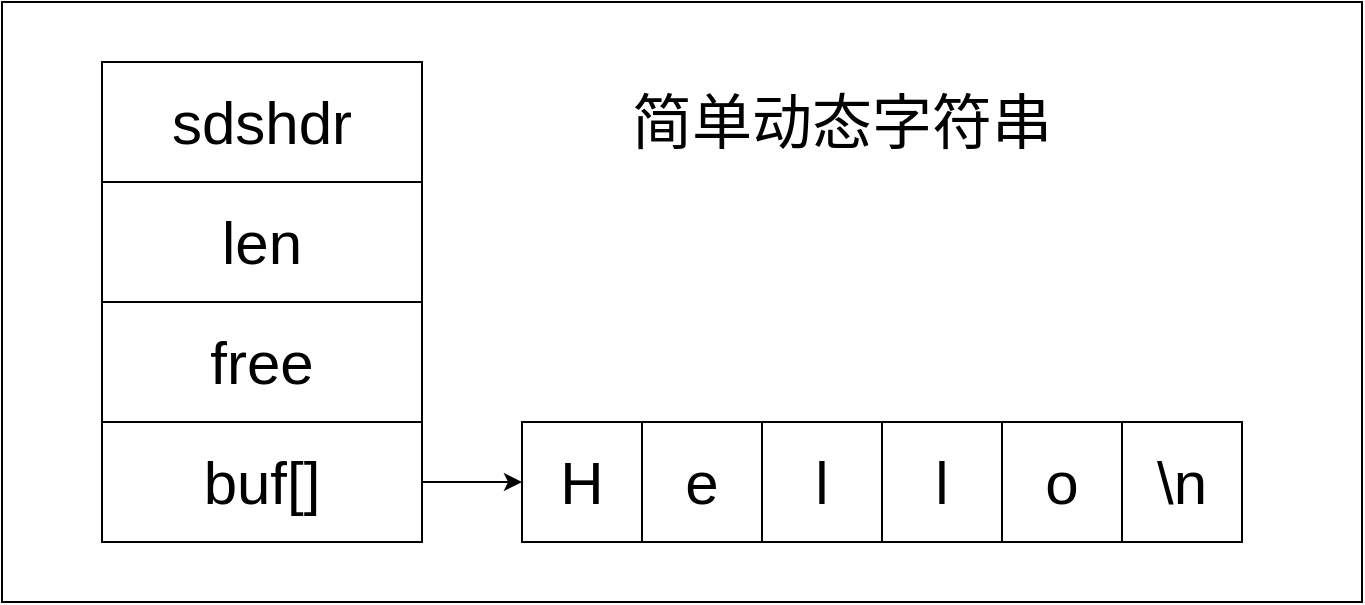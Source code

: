 <mxfile version="14.6.13" type="device"><diagram id="8Uz766uqwOmrY34yzUoJ" name="第 1 页"><mxGraphModel dx="1209" dy="809" grid="1" gridSize="10" guides="1" tooltips="1" connect="1" arrows="1" fold="1" page="1" pageScale="1" pageWidth="827" pageHeight="1169" math="0" shadow="0"><root><mxCell id="0"/><mxCell id="1" parent="0"/><mxCell id="03lpKtdQyLrsqTc8j43h-1" value="" style="rounded=0;whiteSpace=wrap;html=1;" vertex="1" parent="1"><mxGeometry x="50" y="200" width="680" height="300" as="geometry"/></mxCell><mxCell id="03lpKtdQyLrsqTc8j43h-2" value="" style="rounded=0;whiteSpace=wrap;html=1;" vertex="1" parent="1"><mxGeometry x="100" y="230" width="160" height="240" as="geometry"/></mxCell><mxCell id="03lpKtdQyLrsqTc8j43h-3" value="" style="rounded=0;whiteSpace=wrap;html=1;" vertex="1" parent="1"><mxGeometry x="100" y="350" width="160" height="60" as="geometry"/></mxCell><mxCell id="03lpKtdQyLrsqTc8j43h-4" value="" style="rounded=0;whiteSpace=wrap;html=1;" vertex="1" parent="1"><mxGeometry x="100" y="290" width="160" height="60" as="geometry"/></mxCell><mxCell id="03lpKtdQyLrsqTc8j43h-28" style="edgeStyle=orthogonalEdgeStyle;rounded=0;orthogonalLoop=1;jettySize=auto;html=1;entryX=0;entryY=0.5;entryDx=0;entryDy=0;fontSize=30;" edge="1" parent="1" source="03lpKtdQyLrsqTc8j43h-5" target="03lpKtdQyLrsqTc8j43h-11"><mxGeometry relative="1" as="geometry"/></mxCell><mxCell id="03lpKtdQyLrsqTc8j43h-5" value="" style="rounded=0;whiteSpace=wrap;html=1;" vertex="1" parent="1"><mxGeometry x="100" y="410" width="160" height="60" as="geometry"/></mxCell><mxCell id="03lpKtdQyLrsqTc8j43h-6" value="sdshdr" style="text;html=1;strokeColor=none;fillColor=none;align=center;verticalAlign=middle;whiteSpace=wrap;rounded=0;fontSize=30;" vertex="1" parent="1"><mxGeometry x="130" y="240" width="100" height="40" as="geometry"/></mxCell><mxCell id="03lpKtdQyLrsqTc8j43h-7" value="len" style="text;html=1;strokeColor=none;fillColor=none;align=center;verticalAlign=middle;whiteSpace=wrap;rounded=0;fontSize=30;" vertex="1" parent="1"><mxGeometry x="130" y="295" width="100" height="50" as="geometry"/></mxCell><mxCell id="03lpKtdQyLrsqTc8j43h-8" value="free" style="text;html=1;strokeColor=none;fillColor=none;align=center;verticalAlign=middle;whiteSpace=wrap;rounded=0;fontSize=30;" vertex="1" parent="1"><mxGeometry x="160" y="370" width="40" height="20" as="geometry"/></mxCell><mxCell id="03lpKtdQyLrsqTc8j43h-9" value="buf[]" style="text;html=1;strokeColor=none;fillColor=none;align=center;verticalAlign=middle;whiteSpace=wrap;rounded=0;fontSize=30;" vertex="1" parent="1"><mxGeometry x="160" y="430" width="40" height="20" as="geometry"/></mxCell><mxCell id="03lpKtdQyLrsqTc8j43h-10" value="" style="rounded=0;whiteSpace=wrap;html=1;fontSize=30;" vertex="1" parent="1"><mxGeometry x="310" y="410" width="360" height="60" as="geometry"/></mxCell><mxCell id="03lpKtdQyLrsqTc8j43h-11" value="" style="rounded=0;whiteSpace=wrap;html=1;fontSize=30;" vertex="1" parent="1"><mxGeometry x="310" y="410" width="60" height="60" as="geometry"/></mxCell><mxCell id="03lpKtdQyLrsqTc8j43h-12" value="" style="rounded=0;whiteSpace=wrap;html=1;fontSize=30;" vertex="1" parent="1"><mxGeometry x="370" y="410" width="60" height="60" as="geometry"/></mxCell><mxCell id="03lpKtdQyLrsqTc8j43h-13" value="" style="rounded=0;whiteSpace=wrap;html=1;fontSize=30;" vertex="1" parent="1"><mxGeometry x="430" y="410" width="60" height="60" as="geometry"/></mxCell><mxCell id="03lpKtdQyLrsqTc8j43h-14" value="" style="rounded=0;whiteSpace=wrap;html=1;fontSize=30;" vertex="1" parent="1"><mxGeometry x="490" y="410" width="60" height="60" as="geometry"/></mxCell><mxCell id="03lpKtdQyLrsqTc8j43h-15" value="" style="rounded=0;whiteSpace=wrap;html=1;fontSize=30;" vertex="1" parent="1"><mxGeometry x="550" y="410" width="60" height="60" as="geometry"/></mxCell><mxCell id="03lpKtdQyLrsqTc8j43h-16" value="" style="rounded=0;whiteSpace=wrap;html=1;fontSize=30;" vertex="1" parent="1"><mxGeometry x="610" y="410" width="60" height="60" as="geometry"/></mxCell><mxCell id="03lpKtdQyLrsqTc8j43h-17" value="H" style="text;html=1;strokeColor=none;fillColor=none;align=center;verticalAlign=middle;whiteSpace=wrap;rounded=0;fontSize=30;" vertex="1" parent="1"><mxGeometry x="320" y="430" width="40" height="20" as="geometry"/></mxCell><mxCell id="03lpKtdQyLrsqTc8j43h-21" value="l" style="text;html=1;strokeColor=none;fillColor=none;align=center;verticalAlign=middle;whiteSpace=wrap;rounded=0;fontSize=30;" vertex="1" parent="1"><mxGeometry x="440" y="430" width="40" height="20" as="geometry"/></mxCell><mxCell id="03lpKtdQyLrsqTc8j43h-22" value="e" style="text;html=1;strokeColor=none;fillColor=none;align=center;verticalAlign=middle;whiteSpace=wrap;rounded=0;fontSize=30;" vertex="1" parent="1"><mxGeometry x="380" y="430" width="40" height="20" as="geometry"/></mxCell><mxCell id="03lpKtdQyLrsqTc8j43h-23" value="l" style="text;html=1;strokeColor=none;fillColor=none;align=center;verticalAlign=middle;whiteSpace=wrap;rounded=0;fontSize=30;" vertex="1" parent="1"><mxGeometry x="500" y="430" width="40" height="20" as="geometry"/></mxCell><mxCell id="03lpKtdQyLrsqTc8j43h-24" value="o" style="text;html=1;strokeColor=none;fillColor=none;align=center;verticalAlign=middle;whiteSpace=wrap;rounded=0;fontSize=30;" vertex="1" parent="1"><mxGeometry x="560" y="430" width="40" height="20" as="geometry"/></mxCell><mxCell id="03lpKtdQyLrsqTc8j43h-25" value="\n" style="text;html=1;strokeColor=none;fillColor=none;align=center;verticalAlign=middle;whiteSpace=wrap;rounded=0;fontSize=30;" vertex="1" parent="1"><mxGeometry x="620" y="430" width="40" height="20" as="geometry"/></mxCell><mxCell id="03lpKtdQyLrsqTc8j43h-29" value="简单动态字符串" style="text;html=1;strokeColor=none;fillColor=none;align=center;verticalAlign=middle;whiteSpace=wrap;rounded=0;fontSize=30;" vertex="1" parent="1"><mxGeometry x="310" y="250" width="320" height="20" as="geometry"/></mxCell></root></mxGraphModel></diagram></mxfile>